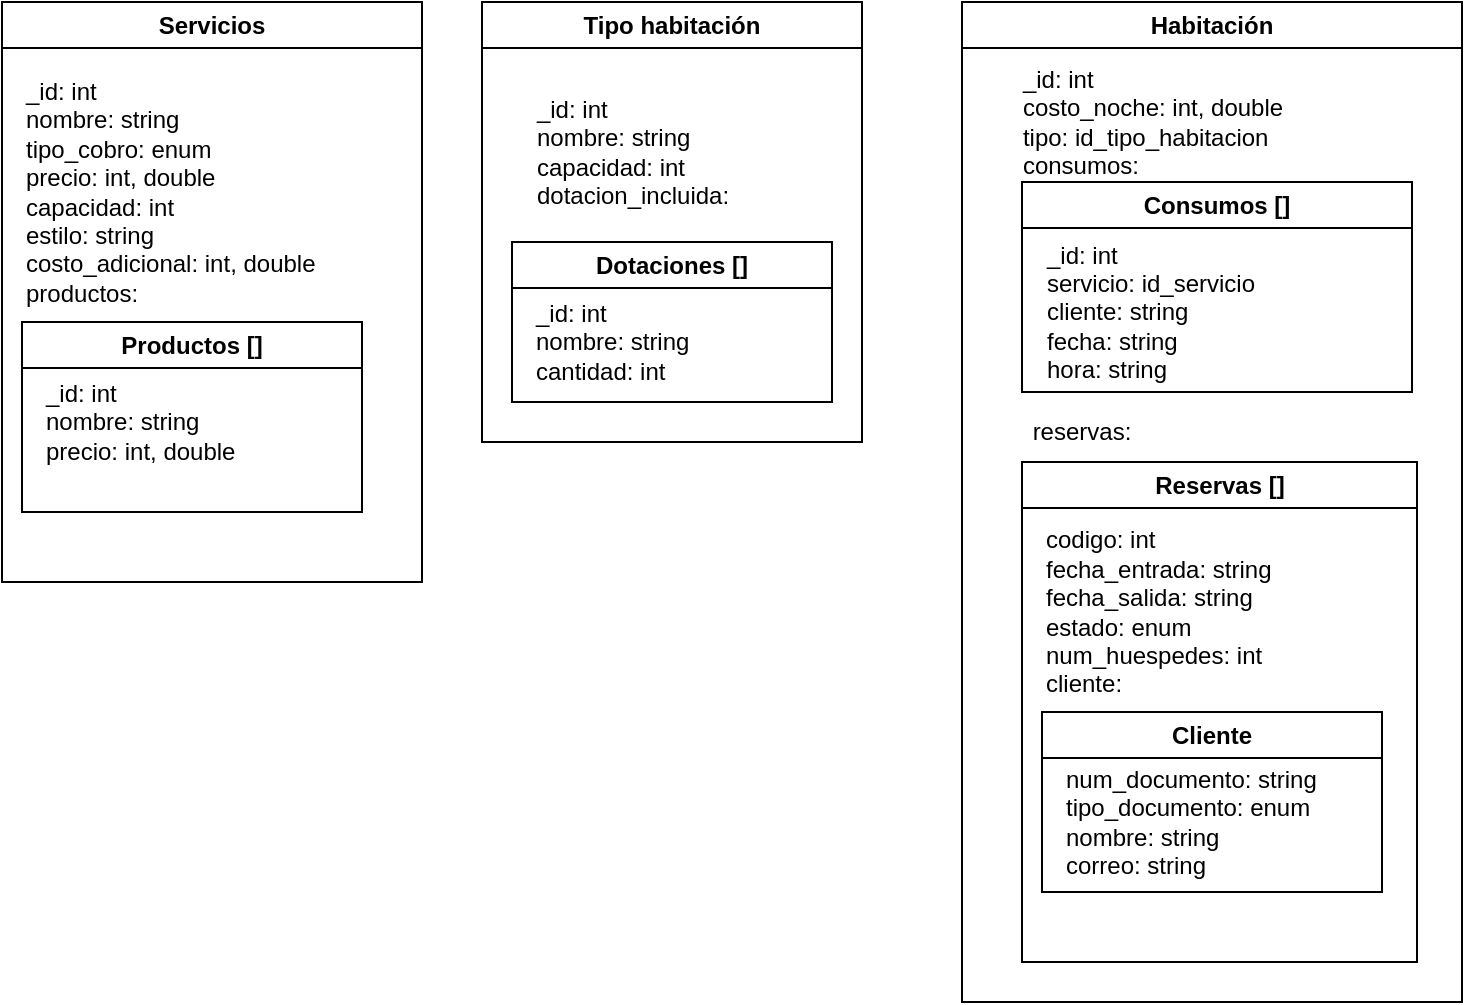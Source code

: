 <mxfile version="22.1.5" type="device">
  <diagram id="8ediIDu6ospOWKTTEV2v" name="Page-1">
    <mxGraphModel dx="986" dy="506" grid="1" gridSize="10" guides="1" tooltips="1" connect="1" arrows="1" fold="1" page="1" pageScale="1" pageWidth="827" pageHeight="1169" math="0" shadow="0">
      <root>
        <mxCell id="0" />
        <mxCell id="1" parent="0" />
        <mxCell id="vf15FfeDWeOYkb1njN2Z-1" value="Habitación" style="swimlane;whiteSpace=wrap;html=1;" parent="1" vertex="1">
          <mxGeometry x="510" y="70" width="250" height="500" as="geometry" />
        </mxCell>
        <mxCell id="vf15FfeDWeOYkb1njN2Z-2" value="&lt;div style=&quot;text-align: left;&quot;&gt;&lt;span style=&quot;background-color: initial;&quot;&gt;_id: int&lt;/span&gt;&lt;/div&gt;&lt;div style=&quot;text-align: left;&quot;&gt;&lt;span style=&quot;background-color: initial;&quot;&gt;costo_noche: int, double&lt;/span&gt;&lt;/div&gt;&lt;div style=&quot;text-align: left;&quot;&gt;&lt;span style=&quot;background-color: initial;&quot;&gt;tipo: id_tipo_habitacion&lt;/span&gt;&lt;/div&gt;&lt;div style=&quot;text-align: left;&quot;&gt;&lt;span style=&quot;background-color: initial;&quot;&gt;consumos:&amp;nbsp;&amp;nbsp;&lt;/span&gt;&lt;/div&gt;" style="text;html=1;align=center;verticalAlign=middle;resizable=0;points=[];autosize=1;strokeColor=none;fillColor=none;" parent="vf15FfeDWeOYkb1njN2Z-1" vertex="1">
          <mxGeometry x="20" y="25" width="150" height="70" as="geometry" />
        </mxCell>
        <mxCell id="vf15FfeDWeOYkb1njN2Z-22" value="Consumos []" style="swimlane;whiteSpace=wrap;html=1;" parent="vf15FfeDWeOYkb1njN2Z-1" vertex="1">
          <mxGeometry x="30" y="90" width="195" height="105" as="geometry" />
        </mxCell>
        <mxCell id="vf15FfeDWeOYkb1njN2Z-23" value="&lt;div style=&quot;text-align: left;&quot;&gt;&lt;/div&gt;&lt;div style=&quot;text-align: left;&quot;&gt;_id: int&lt;/div&gt;&lt;div style=&quot;text-align: left;&quot;&gt;servicio: id_servicio&lt;/div&gt;&lt;div style=&quot;text-align: left;&quot;&gt;cliente: string&lt;/div&gt;&lt;div style=&quot;text-align: left;&quot;&gt;fecha: string&lt;/div&gt;&lt;div style=&quot;text-align: left;&quot;&gt;hora: string&lt;/div&gt;" style="text;html=1;align=center;verticalAlign=middle;resizable=0;points=[];autosize=1;strokeColor=none;fillColor=none;" parent="vf15FfeDWeOYkb1njN2Z-22" vertex="1">
          <mxGeometry x="-1.25" y="20" width="130" height="90" as="geometry" />
        </mxCell>
        <mxCell id="vf15FfeDWeOYkb1njN2Z-14" value="Reservas []" style="swimlane;whiteSpace=wrap;html=1;" parent="vf15FfeDWeOYkb1njN2Z-1" vertex="1">
          <mxGeometry x="30" y="230" width="197.5" height="250" as="geometry" />
        </mxCell>
        <mxCell id="vf15FfeDWeOYkb1njN2Z-15" value="codigo: int&lt;br&gt;fecha_entrada: string&lt;br&gt;fecha_salida: string&lt;br&gt;estado: enum&lt;br&gt;num_huespedes: int&lt;br&gt;cliente:" style="text;html=1;align=left;verticalAlign=middle;resizable=0;points=[];autosize=1;strokeColor=none;fillColor=none;" parent="vf15FfeDWeOYkb1njN2Z-14" vertex="1">
          <mxGeometry x="10" y="25" width="140" height="100" as="geometry" />
        </mxCell>
        <mxCell id="9lttUXyH118YigEZUfOc-1" value="Cliente" style="swimlane;whiteSpace=wrap;html=1;" parent="vf15FfeDWeOYkb1njN2Z-14" vertex="1">
          <mxGeometry x="10" y="125" width="170" height="90" as="geometry" />
        </mxCell>
        <mxCell id="9lttUXyH118YigEZUfOc-2" value="num_documento: string&lt;br&gt;tipo_documento: enum&lt;br&gt;nombre: string&lt;br&gt;&lt;div style=&quot;&quot;&gt;&lt;span style=&quot;background-color: initial;&quot;&gt;correo: string&lt;/span&gt;&lt;/div&gt;" style="text;html=1;strokeColor=none;fillColor=none;align=left;verticalAlign=middle;whiteSpace=wrap;rounded=0;" parent="9lttUXyH118YigEZUfOc-1" vertex="1">
          <mxGeometry x="10" y="40" width="140" height="30" as="geometry" />
        </mxCell>
        <mxCell id="9lttUXyH118YigEZUfOc-3" value="reservas:" style="text;html=1;strokeColor=none;fillColor=none;align=center;verticalAlign=middle;whiteSpace=wrap;rounded=0;" parent="vf15FfeDWeOYkb1njN2Z-1" vertex="1">
          <mxGeometry x="30" y="200" width="60" height="30" as="geometry" />
        </mxCell>
        <mxCell id="vf15FfeDWeOYkb1njN2Z-5" value="Tipo habitación" style="swimlane;whiteSpace=wrap;html=1;" parent="1" vertex="1">
          <mxGeometry x="270" y="70" width="190" height="220" as="geometry" />
        </mxCell>
        <mxCell id="vf15FfeDWeOYkb1njN2Z-6" value="&lt;div style=&quot;text-align: left;&quot;&gt;_id: int&lt;/div&gt;&lt;div style=&quot;text-align: left;&quot;&gt;nombre: string&lt;/div&gt;&lt;div style=&quot;text-align: left;&quot;&gt;capacidad: int&lt;/div&gt;&lt;div style=&quot;text-align: left;&quot;&gt;dotacion_incluida:&lt;/div&gt;" style="text;html=1;align=center;verticalAlign=middle;resizable=0;points=[];autosize=1;strokeColor=none;fillColor=none;" parent="vf15FfeDWeOYkb1njN2Z-5" vertex="1">
          <mxGeometry x="15" y="40" width="120" height="70" as="geometry" />
        </mxCell>
        <mxCell id="vf15FfeDWeOYkb1njN2Z-3" value="Dotaciones []" style="swimlane;whiteSpace=wrap;html=1;" parent="vf15FfeDWeOYkb1njN2Z-5" vertex="1">
          <mxGeometry x="15" y="120" width="160" height="80" as="geometry" />
        </mxCell>
        <mxCell id="vf15FfeDWeOYkb1njN2Z-4" value="_id: int&lt;br&gt;nombre: string&lt;br&gt;cantidad: int" style="text;html=1;align=left;verticalAlign=middle;resizable=0;points=[];autosize=1;strokeColor=none;fillColor=none;" parent="vf15FfeDWeOYkb1njN2Z-3" vertex="1">
          <mxGeometry x="10" y="20" width="100" height="60" as="geometry" />
        </mxCell>
        <mxCell id="vf15FfeDWeOYkb1njN2Z-16" value="Servicios" style="swimlane;whiteSpace=wrap;html=1;" parent="1" vertex="1">
          <mxGeometry x="30" y="70" width="210" height="290" as="geometry" />
        </mxCell>
        <mxCell id="vf15FfeDWeOYkb1njN2Z-17" value="_id: int&lt;br&gt;nombre: string&lt;br&gt;tipo_cobro: enum&lt;br&gt;precio: int, double&lt;br&gt;capacidad: int&lt;br&gt;estilo: string&lt;br&gt;costo_adicional: int, double&lt;br&gt;productos:" style="text;html=1;align=left;verticalAlign=middle;resizable=0;points=[];autosize=1;strokeColor=none;fillColor=none;" parent="vf15FfeDWeOYkb1njN2Z-16" vertex="1">
          <mxGeometry x="10" y="30" width="170" height="130" as="geometry" />
        </mxCell>
        <mxCell id="vf15FfeDWeOYkb1njN2Z-20" value="Productos []" style="swimlane;whiteSpace=wrap;html=1;" parent="vf15FfeDWeOYkb1njN2Z-16" vertex="1">
          <mxGeometry x="10" y="160" width="170" height="95" as="geometry" />
        </mxCell>
        <mxCell id="vf15FfeDWeOYkb1njN2Z-21" value="_id: int&lt;br&gt;nombre: string&lt;br&gt;precio: int, double" style="text;html=1;align=left;verticalAlign=middle;resizable=0;points=[];autosize=1;strokeColor=none;fillColor=none;" parent="vf15FfeDWeOYkb1njN2Z-20" vertex="1">
          <mxGeometry x="10" y="20" width="120" height="60" as="geometry" />
        </mxCell>
      </root>
    </mxGraphModel>
  </diagram>
</mxfile>
